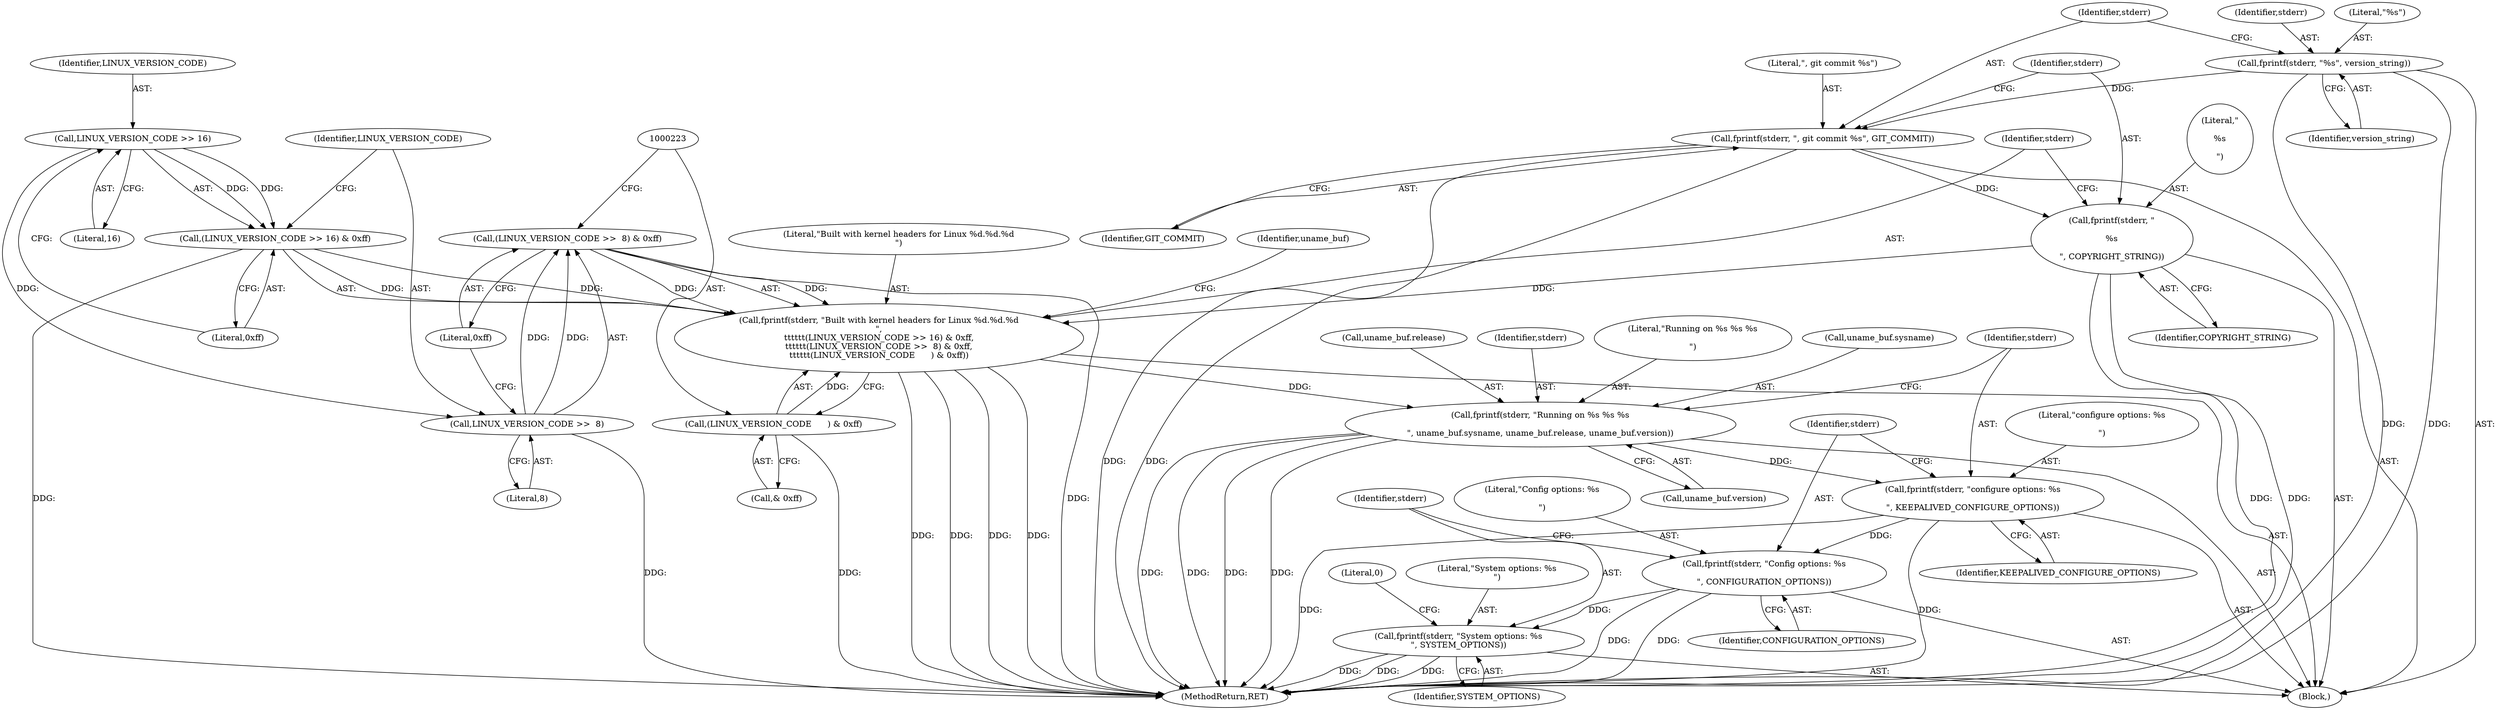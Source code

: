 digraph "0_keepalived_04f2d32871bb3b11d7dc024039952f2fe2750306@API" {
"1000249" [label="(Call,fprintf(stderr, \"System options: %s\n\", SYSTEM_OPTIONS))"];
"1000245" [label="(Call,fprintf(stderr, \"Config options: %s\n\n\", CONFIGURATION_OPTIONS))"];
"1000241" [label="(Call,fprintf(stderr, \"configure options: %s\n\n\", KEEPALIVED_CONFIGURE_OPTIONS))"];
"1000229" [label="(Call,fprintf(stderr, \"Running on %s %s %s\n\n\", uname_buf.sysname, uname_buf.release, uname_buf.version))"];
"1000209" [label="(Call,fprintf(stderr, \"Built with kernel headers for Linux %d.%d.%d\n\",\n\t\t\t\t\t\t(LINUX_VERSION_CODE >> 16) & 0xff,\n\t\t\t\t\t\t(LINUX_VERSION_CODE >>  8) & 0xff,\n\t\t\t\t\t\t(LINUX_VERSION_CODE      ) & 0xff))"];
"1000205" [label="(Call,fprintf(stderr, \"\n\n%s\n\n\", COPYRIGHT_STRING))"];
"1000201" [label="(Call,fprintf(stderr, \", git commit %s\", GIT_COMMIT))"];
"1000197" [label="(Call,fprintf(stderr, \"%s\", version_string))"];
"1000212" [label="(Call,(LINUX_VERSION_CODE >> 16) & 0xff)"];
"1000213" [label="(Call,LINUX_VERSION_CODE >> 16)"];
"1000217" [label="(Call,(LINUX_VERSION_CODE >>  8) & 0xff)"];
"1000218" [label="(Call,LINUX_VERSION_CODE >>  8)"];
"1000222" [label="(Call,(LINUX_VERSION_CODE      ) & 0xff)"];
"1000214" [label="(Identifier,LINUX_VERSION_CODE)"];
"1000199" [label="(Literal,\"%s\")"];
"1000219" [label="(Identifier,LINUX_VERSION_CODE)"];
"1000218" [label="(Call,LINUX_VERSION_CODE >>  8)"];
"1000217" [label="(Call,(LINUX_VERSION_CODE >>  8) & 0xff)"];
"1000221" [label="(Literal,0xff)"];
"1000213" [label="(Call,LINUX_VERSION_CODE >> 16)"];
"1000232" [label="(Call,uname_buf.sysname)"];
"1000211" [label="(Literal,\"Built with kernel headers for Linux %d.%d.%d\n\")"];
"1000246" [label="(Identifier,stderr)"];
"1000200" [label="(Identifier,version_string)"];
"1000251" [label="(Literal,\"System options: %s\n\")"];
"1000254" [label="(Literal,0)"];
"1000243" [label="(Literal,\"configure options: %s\n\n\")"];
"1000207" [label="(Literal,\"\n\n%s\n\n\")"];
"1000202" [label="(Identifier,stderr)"];
"1000245" [label="(Call,fprintf(stderr, \"Config options: %s\n\n\", CONFIGURATION_OPTIONS))"];
"1000216" [label="(Literal,0xff)"];
"1000208" [label="(Identifier,COPYRIGHT_STRING)"];
"1000235" [label="(Call,uname_buf.release)"];
"1000244" [label="(Identifier,KEEPALIVED_CONFIGURE_OPTIONS)"];
"1000212" [label="(Call,(LINUX_VERSION_CODE >> 16) & 0xff)"];
"1000203" [label="(Literal,\", git commit %s\")"];
"1000230" [label="(Identifier,stderr)"];
"1000201" [label="(Call,fprintf(stderr, \", git commit %s\", GIT_COMMIT))"];
"1000224" [label="(Call,& 0xff)"];
"1000210" [label="(Identifier,stderr)"];
"1000247" [label="(Literal,\"Config options: %s\n\n\")"];
"1000206" [label="(Identifier,stderr)"];
"1000241" [label="(Call,fprintf(stderr, \"configure options: %s\n\n\", KEEPALIVED_CONFIGURE_OPTIONS))"];
"1000220" [label="(Literal,8)"];
"1000215" [label="(Literal,16)"];
"1000252" [label="(Identifier,SYSTEM_OPTIONS)"];
"1000242" [label="(Identifier,stderr)"];
"1000248" [label="(Identifier,CONFIGURATION_OPTIONS)"];
"1000222" [label="(Call,(LINUX_VERSION_CODE      ) & 0xff)"];
"1000198" [label="(Identifier,stderr)"];
"1000209" [label="(Call,fprintf(stderr, \"Built with kernel headers for Linux %d.%d.%d\n\",\n\t\t\t\t\t\t(LINUX_VERSION_CODE >> 16) & 0xff,\n\t\t\t\t\t\t(LINUX_VERSION_CODE >>  8) & 0xff,\n\t\t\t\t\t\t(LINUX_VERSION_CODE      ) & 0xff))"];
"1000228" [label="(Identifier,uname_buf)"];
"1000231" [label="(Literal,\"Running on %s %s %s\n\n\")"];
"1000238" [label="(Call,uname_buf.version)"];
"1000205" [label="(Call,fprintf(stderr, \"\n\n%s\n\n\", COPYRIGHT_STRING))"];
"1000204" [label="(Identifier,GIT_COMMIT)"];
"1000250" [label="(Identifier,stderr)"];
"1000197" [label="(Call,fprintf(stderr, \"%s\", version_string))"];
"1000195" [label="(Block,)"];
"1000249" [label="(Call,fprintf(stderr, \"System options: %s\n\", SYSTEM_OPTIONS))"];
"1000745" [label="(MethodReturn,RET)"];
"1000229" [label="(Call,fprintf(stderr, \"Running on %s %s %s\n\n\", uname_buf.sysname, uname_buf.release, uname_buf.version))"];
"1000249" -> "1000195"  [label="AST: "];
"1000249" -> "1000252"  [label="CFG: "];
"1000250" -> "1000249"  [label="AST: "];
"1000251" -> "1000249"  [label="AST: "];
"1000252" -> "1000249"  [label="AST: "];
"1000254" -> "1000249"  [label="CFG: "];
"1000249" -> "1000745"  [label="DDG: "];
"1000249" -> "1000745"  [label="DDG: "];
"1000249" -> "1000745"  [label="DDG: "];
"1000245" -> "1000249"  [label="DDG: "];
"1000245" -> "1000195"  [label="AST: "];
"1000245" -> "1000248"  [label="CFG: "];
"1000246" -> "1000245"  [label="AST: "];
"1000247" -> "1000245"  [label="AST: "];
"1000248" -> "1000245"  [label="AST: "];
"1000250" -> "1000245"  [label="CFG: "];
"1000245" -> "1000745"  [label="DDG: "];
"1000245" -> "1000745"  [label="DDG: "];
"1000241" -> "1000245"  [label="DDG: "];
"1000241" -> "1000195"  [label="AST: "];
"1000241" -> "1000244"  [label="CFG: "];
"1000242" -> "1000241"  [label="AST: "];
"1000243" -> "1000241"  [label="AST: "];
"1000244" -> "1000241"  [label="AST: "];
"1000246" -> "1000241"  [label="CFG: "];
"1000241" -> "1000745"  [label="DDG: "];
"1000241" -> "1000745"  [label="DDG: "];
"1000229" -> "1000241"  [label="DDG: "];
"1000229" -> "1000195"  [label="AST: "];
"1000229" -> "1000238"  [label="CFG: "];
"1000230" -> "1000229"  [label="AST: "];
"1000231" -> "1000229"  [label="AST: "];
"1000232" -> "1000229"  [label="AST: "];
"1000235" -> "1000229"  [label="AST: "];
"1000238" -> "1000229"  [label="AST: "];
"1000242" -> "1000229"  [label="CFG: "];
"1000229" -> "1000745"  [label="DDG: "];
"1000229" -> "1000745"  [label="DDG: "];
"1000229" -> "1000745"  [label="DDG: "];
"1000229" -> "1000745"  [label="DDG: "];
"1000209" -> "1000229"  [label="DDG: "];
"1000209" -> "1000195"  [label="AST: "];
"1000209" -> "1000222"  [label="CFG: "];
"1000210" -> "1000209"  [label="AST: "];
"1000211" -> "1000209"  [label="AST: "];
"1000212" -> "1000209"  [label="AST: "];
"1000217" -> "1000209"  [label="AST: "];
"1000222" -> "1000209"  [label="AST: "];
"1000228" -> "1000209"  [label="CFG: "];
"1000209" -> "1000745"  [label="DDG: "];
"1000209" -> "1000745"  [label="DDG: "];
"1000209" -> "1000745"  [label="DDG: "];
"1000209" -> "1000745"  [label="DDG: "];
"1000205" -> "1000209"  [label="DDG: "];
"1000212" -> "1000209"  [label="DDG: "];
"1000212" -> "1000209"  [label="DDG: "];
"1000217" -> "1000209"  [label="DDG: "];
"1000217" -> "1000209"  [label="DDG: "];
"1000222" -> "1000209"  [label="DDG: "];
"1000205" -> "1000195"  [label="AST: "];
"1000205" -> "1000208"  [label="CFG: "];
"1000206" -> "1000205"  [label="AST: "];
"1000207" -> "1000205"  [label="AST: "];
"1000208" -> "1000205"  [label="AST: "];
"1000210" -> "1000205"  [label="CFG: "];
"1000205" -> "1000745"  [label="DDG: "];
"1000205" -> "1000745"  [label="DDG: "];
"1000201" -> "1000205"  [label="DDG: "];
"1000201" -> "1000195"  [label="AST: "];
"1000201" -> "1000204"  [label="CFG: "];
"1000202" -> "1000201"  [label="AST: "];
"1000203" -> "1000201"  [label="AST: "];
"1000204" -> "1000201"  [label="AST: "];
"1000206" -> "1000201"  [label="CFG: "];
"1000201" -> "1000745"  [label="DDG: "];
"1000201" -> "1000745"  [label="DDG: "];
"1000197" -> "1000201"  [label="DDG: "];
"1000197" -> "1000195"  [label="AST: "];
"1000197" -> "1000200"  [label="CFG: "];
"1000198" -> "1000197"  [label="AST: "];
"1000199" -> "1000197"  [label="AST: "];
"1000200" -> "1000197"  [label="AST: "];
"1000202" -> "1000197"  [label="CFG: "];
"1000197" -> "1000745"  [label="DDG: "];
"1000197" -> "1000745"  [label="DDG: "];
"1000212" -> "1000216"  [label="CFG: "];
"1000213" -> "1000212"  [label="AST: "];
"1000216" -> "1000212"  [label="AST: "];
"1000219" -> "1000212"  [label="CFG: "];
"1000212" -> "1000745"  [label="DDG: "];
"1000213" -> "1000212"  [label="DDG: "];
"1000213" -> "1000212"  [label="DDG: "];
"1000213" -> "1000215"  [label="CFG: "];
"1000214" -> "1000213"  [label="AST: "];
"1000215" -> "1000213"  [label="AST: "];
"1000216" -> "1000213"  [label="CFG: "];
"1000213" -> "1000218"  [label="DDG: "];
"1000217" -> "1000221"  [label="CFG: "];
"1000218" -> "1000217"  [label="AST: "];
"1000221" -> "1000217"  [label="AST: "];
"1000223" -> "1000217"  [label="CFG: "];
"1000217" -> "1000745"  [label="DDG: "];
"1000218" -> "1000217"  [label="DDG: "];
"1000218" -> "1000217"  [label="DDG: "];
"1000218" -> "1000220"  [label="CFG: "];
"1000219" -> "1000218"  [label="AST: "];
"1000220" -> "1000218"  [label="AST: "];
"1000221" -> "1000218"  [label="CFG: "];
"1000218" -> "1000745"  [label="DDG: "];
"1000222" -> "1000224"  [label="CFG: "];
"1000223" -> "1000222"  [label="AST: "];
"1000224" -> "1000222"  [label="AST: "];
"1000222" -> "1000745"  [label="DDG: "];
}
